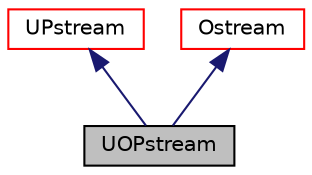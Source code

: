 digraph "UOPstream"
{
  bgcolor="transparent";
  edge [fontname="Helvetica",fontsize="10",labelfontname="Helvetica",labelfontsize="10"];
  node [fontname="Helvetica",fontsize="10",shape=record];
  Node5 [label="UOPstream",height=0.2,width=0.4,color="black", fillcolor="grey75", style="filled", fontcolor="black"];
  Node6 -> Node5 [dir="back",color="midnightblue",fontsize="10",style="solid",fontname="Helvetica"];
  Node6 [label="UPstream",height=0.2,width=0.4,color="red",URL="$a27377.html",tooltip="Inter-processor communications stream. "];
  Node12 -> Node5 [dir="back",color="midnightblue",fontsize="10",style="solid",fontname="Helvetica"];
  Node12 [label="Ostream",height=0.2,width=0.4,color="red",URL="$a27345.html",tooltip="An Ostream is an abstract base class for all output systems (streams, files, token lists..."];
}

